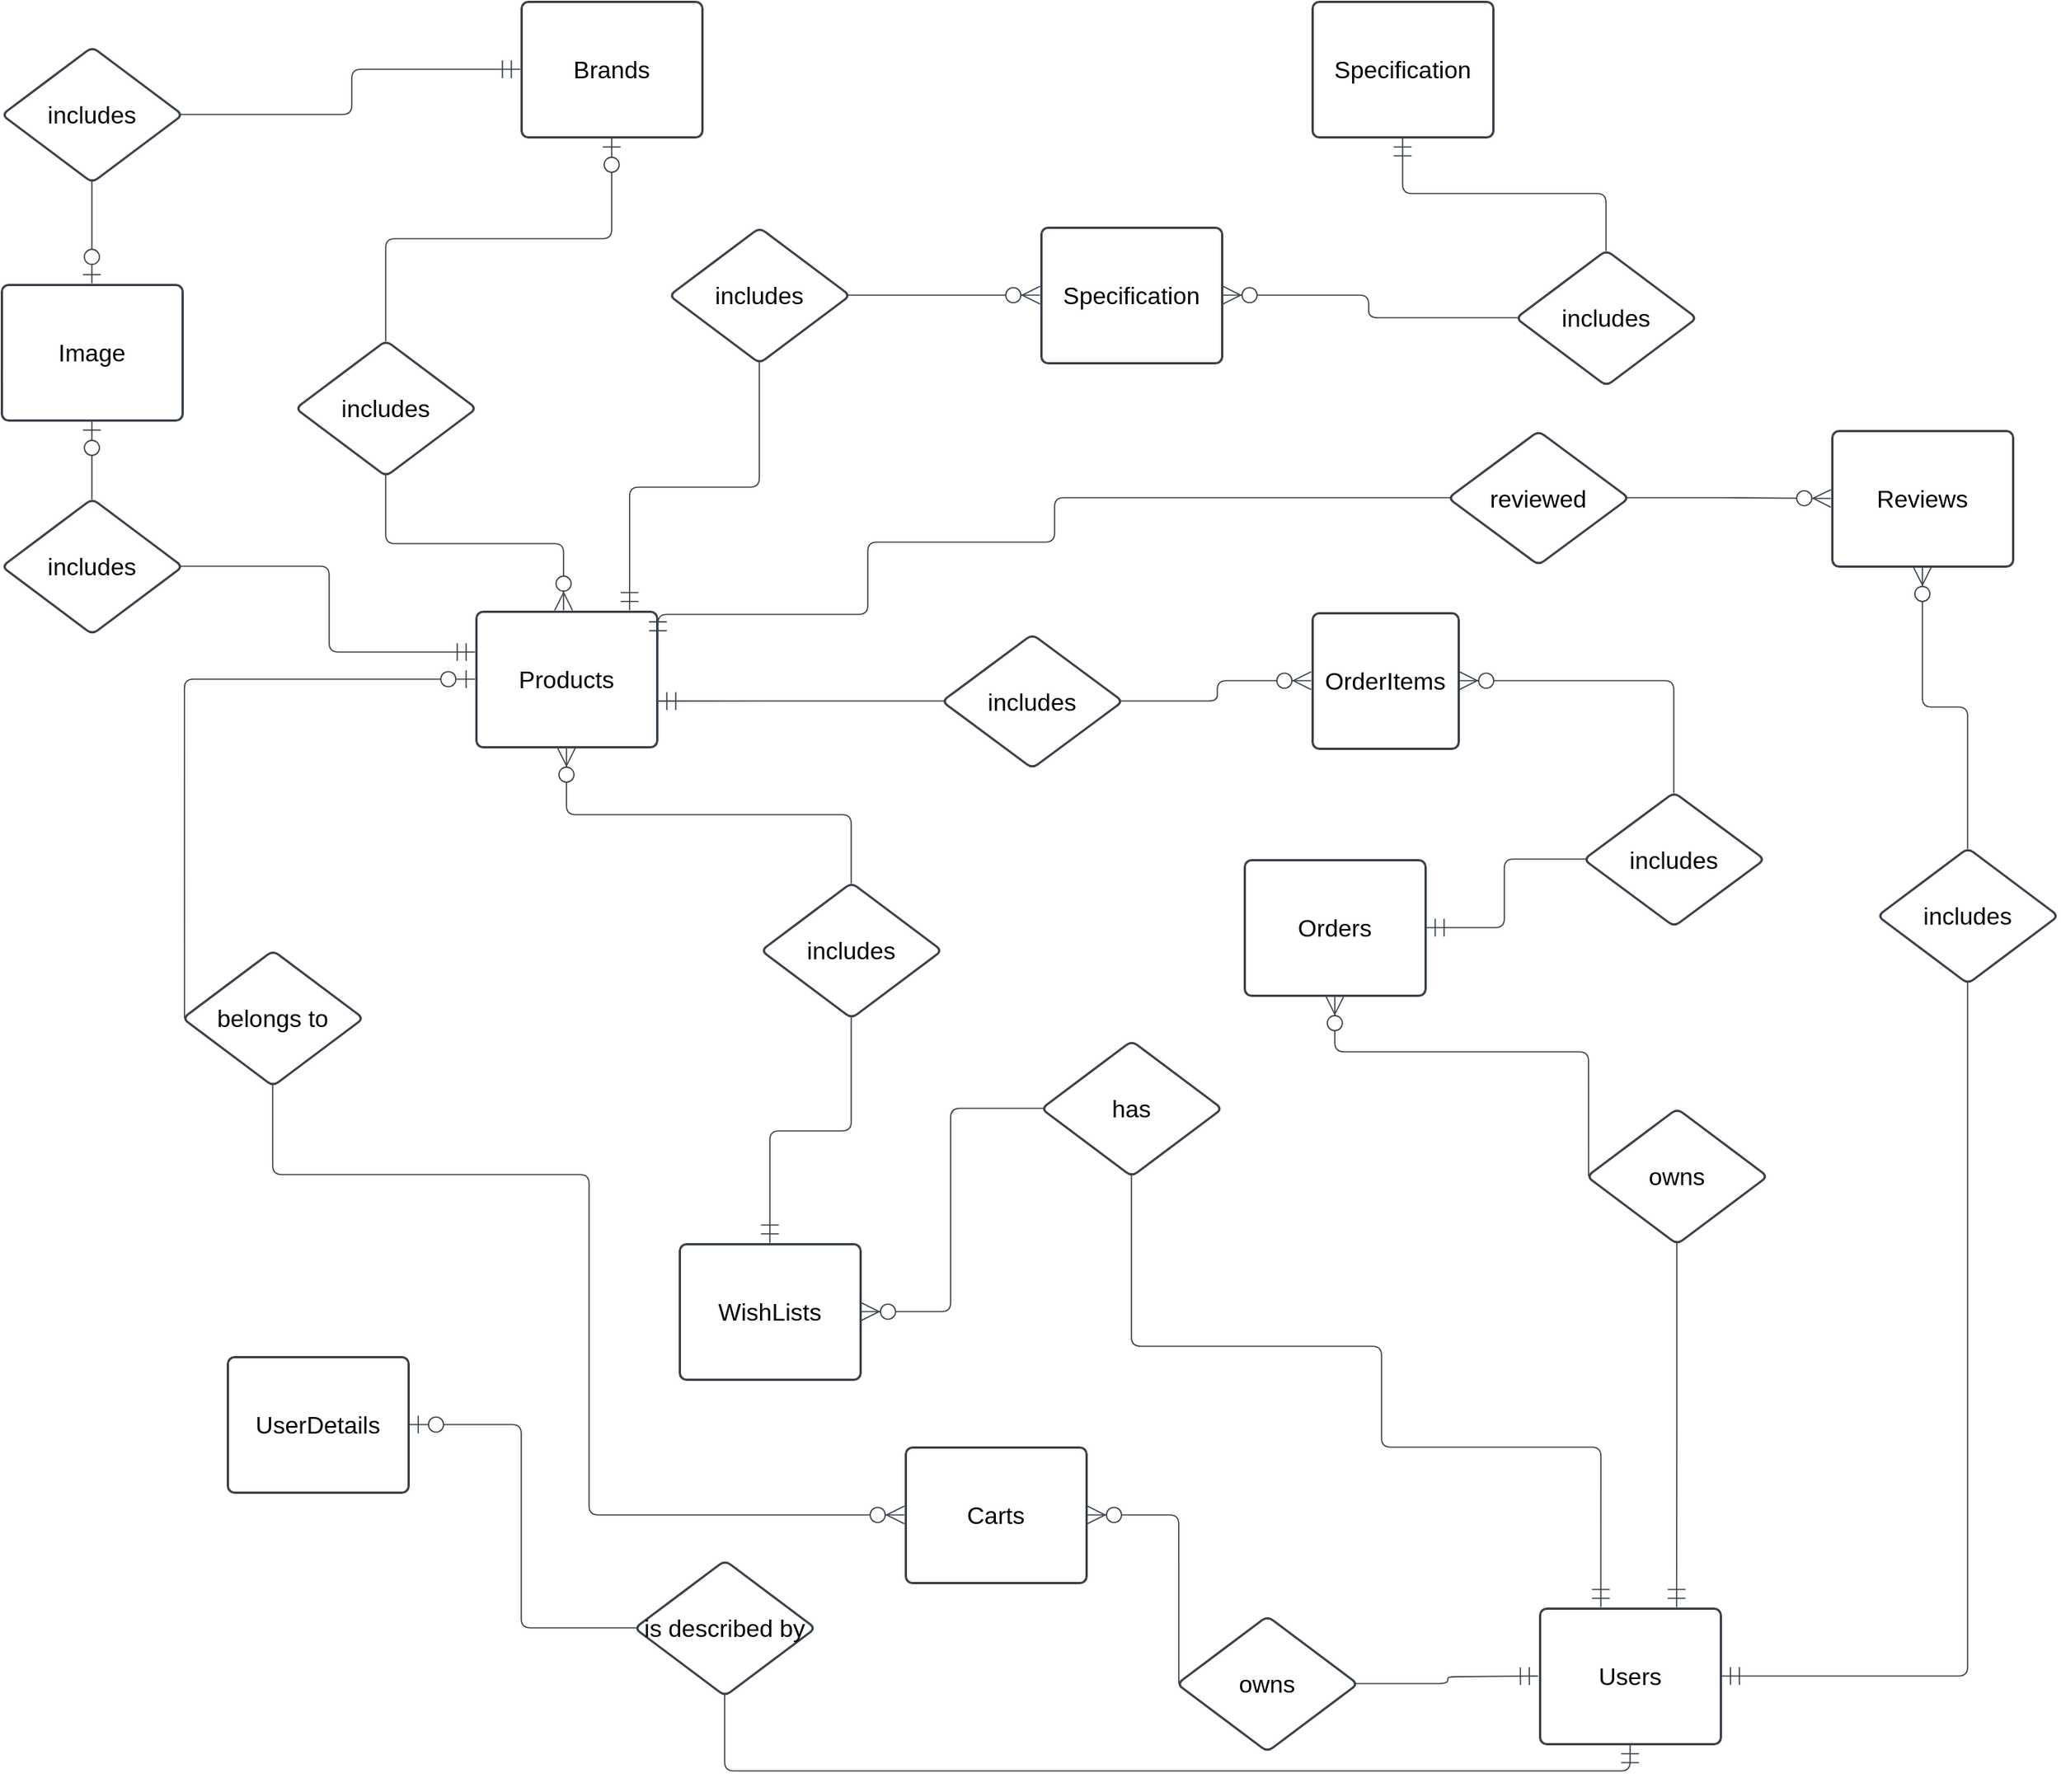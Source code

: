 <mxfile version="26.0.6">
  <diagram name="Trang-1" id="XQdqIy_Ii2VtcPe-bcGf">
    <mxGraphModel grid="1" page="1" gridSize="10" guides="1" tooltips="1" connect="1" arrows="1" fold="1" pageScale="1" pageWidth="827" pageHeight="1169" math="0" shadow="0">
      <root>
        <mxCell id="0" />
        <mxCell id="1" parent="0" />
        <mxCell id="ur4U71ogfsu68rxqsveW-58" value="Brands" style="html=1;overflow=block;blockSpacing=1;whiteSpace=wrap;fontSize=16;spacing=3.8;strokeColor=#3a414a;strokeOpacity=100;fillOpacity=100;rounded=1;absoluteArcSize=1;arcSize=9;fillColor=#ffffff;strokeWidth=1.5;lucidId=9M1G2j_-4oaN;" vertex="1" parent="1">
          <mxGeometry x="-705" y="-510" width="120" height="90" as="geometry" />
        </mxCell>
        <mxCell id="ur4U71ogfsu68rxqsveW-59" value="Carts" style="html=1;overflow=block;blockSpacing=1;whiteSpace=wrap;fontSize=16;spacing=3.8;strokeColor=#3a414a;strokeOpacity=100;fillOpacity=100;rounded=1;absoluteArcSize=1;arcSize=9;fillColor=#ffffff;strokeWidth=1.5;lucidId=O_1GMYYq6Keq;" vertex="1" parent="1">
          <mxGeometry x="-450" y="450" width="120" height="90" as="geometry" />
        </mxCell>
        <mxCell id="ur4U71ogfsu68rxqsveW-60" value="OrderItems" style="html=1;overflow=block;blockSpacing=1;whiteSpace=wrap;fontSize=16;spacing=3.8;strokeColor=#3a414a;strokeOpacity=100;fillOpacity=100;rounded=1;absoluteArcSize=1;arcSize=9;fillColor=#ffffff;strokeWidth=1.5;lucidId=P_1GW~-r8sfG;" vertex="1" parent="1">
          <mxGeometry x="-180" y="-104" width="97" height="90" as="geometry" />
        </mxCell>
        <mxCell id="ur4U71ogfsu68rxqsveW-61" value="Orders" style="html=1;overflow=block;blockSpacing=1;whiteSpace=wrap;fontSize=16;spacing=3.8;strokeColor=#3a414a;strokeOpacity=100;fillOpacity=100;rounded=1;absoluteArcSize=1;arcSize=9;fillColor=#ffffff;strokeWidth=1.5;lucidId=3a2GgFpeDb6h;" vertex="1" parent="1">
          <mxGeometry x="-225" y="60" width="120" height="90" as="geometry" />
        </mxCell>
        <mxCell id="ur4U71ogfsu68rxqsveW-62" value="Products" style="html=1;overflow=block;blockSpacing=1;whiteSpace=wrap;fontSize=16;spacing=3.8;strokeColor=#3a414a;strokeOpacity=100;fillOpacity=100;rounded=1;absoluteArcSize=1;arcSize=9;fillColor=#ffffff;strokeWidth=1.5;lucidId=tb2GtIzI5HAb;" vertex="1" parent="1">
          <mxGeometry x="-735" y="-105" width="120" height="90" as="geometry" />
        </mxCell>
        <mxCell id="ur4U71ogfsu68rxqsveW-63" value="Reviews" style="html=1;overflow=block;blockSpacing=1;whiteSpace=wrap;fontSize=16;spacing=3.8;strokeColor=#3a414a;strokeOpacity=100;fillOpacity=100;rounded=1;absoluteArcSize=1;arcSize=9;fillColor=#ffffff;strokeWidth=1.5;lucidId=vb2Gf.Oj8gSa;" vertex="1" parent="1">
          <mxGeometry x="165" y="-225" width="120" height="90" as="geometry" />
        </mxCell>
        <mxCell id="ur4U71ogfsu68rxqsveW-64" value="UserDetails" style="html=1;overflow=block;blockSpacing=1;whiteSpace=wrap;fontSize=16;spacing=3.8;strokeColor=#3a414a;strokeOpacity=100;fillOpacity=100;rounded=1;absoluteArcSize=1;arcSize=9;fillColor=#ffffff;strokeWidth=1.5;lucidId=wb2GlXbQuMnN;" vertex="1" parent="1">
          <mxGeometry x="-900" y="390" width="120" height="90" as="geometry" />
        </mxCell>
        <mxCell id="ur4U71ogfsu68rxqsveW-65" value="Users" style="html=1;overflow=block;blockSpacing=1;whiteSpace=wrap;fontSize=16;spacing=3.8;strokeColor=#3a414a;strokeOpacity=100;fillOpacity=100;rounded=1;absoluteArcSize=1;arcSize=9;fillColor=#ffffff;strokeWidth=1.5;lucidId=xb2G2X16ZH_h;" vertex="1" parent="1">
          <mxGeometry x="-29" y="557" width="120" height="90" as="geometry" />
        </mxCell>
        <mxCell id="ur4U71ogfsu68rxqsveW-66" value="" style="html=1;jettySize=18;whiteSpace=wrap;fontSize=13;strokeColor=#3a414a;strokeOpacity=100;strokeWidth=0.8;rounded=1;arcSize=12;edgeStyle=orthogonalEdgeStyle;startArrow=ERmandOne;startSize=10;endArrow=none;exitX=0.338;exitY=-0.008;exitPerimeter=0;entryX=0.5;entryY=0.992;entryPerimeter=0;lucidId=oi2G0pYP8pTq;" edge="1" parent="1" source="ur4U71ogfsu68rxqsveW-65" target="ur4U71ogfsu68rxqsveW-76">
          <mxGeometry width="100" height="100" relative="1" as="geometry">
            <Array as="points">
              <mxPoint x="12" y="450" />
              <mxPoint x="-134" y="450" />
              <mxPoint x="-134" y="383" />
              <mxPoint x="-300" y="383" />
            </Array>
          </mxGeometry>
        </mxCell>
        <mxCell id="ur4U71ogfsu68rxqsveW-67" value="" style="html=1;jettySize=18;whiteSpace=wrap;fontSize=13;strokeColor=#3a414a;strokeOpacity=100;strokeWidth=0.8;rounded=1;arcSize=12;edgeStyle=orthogonalEdgeStyle;startArrow=ERzeroToOne;startSize=10;endArrow=none;exitX=0.5;exitY=1.008;exitPerimeter=0;entryX=0.5;entryY=0.008;entryPerimeter=0;lucidId=ng2Gs0EKxtt8;" edge="1" parent="1" source="ur4U71ogfsu68rxqsveW-58" target="ur4U71ogfsu68rxqsveW-69">
          <mxGeometry width="100" height="100" relative="1" as="geometry">
            <Array as="points" />
          </mxGeometry>
        </mxCell>
        <mxCell id="ur4U71ogfsu68rxqsveW-68" value="" style="html=1;jettySize=18;whiteSpace=wrap;fontSize=13;strokeColor=#3a414a;strokeOpacity=100;strokeWidth=0.8;rounded=1;arcSize=12;edgeStyle=orthogonalEdgeStyle;startArrow=none;endArrow=ERzeroToMany;endSize=10;exitX=0.5;exitY=0.992;exitPerimeter=0;entryX=0.484;entryY=-0.008;entryPerimeter=0;lucidId=5h2GLadyW~I.;" edge="1" parent="1" source="ur4U71ogfsu68rxqsveW-69" target="ur4U71ogfsu68rxqsveW-62">
          <mxGeometry width="100" height="100" relative="1" as="geometry">
            <Array as="points" />
          </mxGeometry>
        </mxCell>
        <mxCell id="ur4U71ogfsu68rxqsveW-69" value="includes" style="html=1;overflow=block;blockSpacing=1;whiteSpace=wrap;rhombus;fontSize=16;spacing=3.8;strokeColor=#3a414a;strokeOpacity=100;fillOpacity=100;rounded=1;absoluteArcSize=1;arcSize=9;fillColor=#ffffff;strokeWidth=1.5;lucidId=oh2G3kSfdZCb;" vertex="1" parent="1">
          <mxGeometry x="-855" y="-285" width="120" height="90" as="geometry" />
        </mxCell>
        <mxCell id="ur4U71ogfsu68rxqsveW-70" value="" style="html=1;jettySize=18;whiteSpace=wrap;fontSize=13;strokeColor=#3a414a;strokeOpacity=100;strokeWidth=0.8;rounded=1;arcSize=12;edgeStyle=orthogonalEdgeStyle;startArrow=ERmandOne;startSize=10;endArrow=none;exitX=0.5;exitY=1.008;exitPerimeter=0;entryX=0.5;entryY=0.992;entryPerimeter=0;lucidId=hi2GQ6kUt~HE;" edge="1" parent="1" source="ur4U71ogfsu68rxqsveW-65" target="ur4U71ogfsu68rxqsveW-71">
          <mxGeometry width="100" height="100" relative="1" as="geometry">
            <Array as="points" />
          </mxGeometry>
        </mxCell>
        <mxCell id="ur4U71ogfsu68rxqsveW-71" value="is described by" style="html=1;overflow=block;blockSpacing=1;whiteSpace=wrap;rhombus;fontSize=16;spacing=3.8;strokeColor=#3a414a;strokeOpacity=100;fillOpacity=100;rounded=1;absoluteArcSize=1;arcSize=9;fillColor=#ffffff;strokeWidth=1.5;lucidId=hi2GnF-8U2vz;" vertex="1" parent="1">
          <mxGeometry x="-630" y="525" width="120" height="90" as="geometry" />
        </mxCell>
        <mxCell id="ur4U71ogfsu68rxqsveW-72" value="" style="html=1;jettySize=18;whiteSpace=wrap;fontSize=13;strokeColor=#3a414a;strokeOpacity=100;strokeWidth=0.8;rounded=1;arcSize=12;edgeStyle=orthogonalEdgeStyle;startArrow=none;endArrow=ERzeroToOne;endSize=10;exitX=0.012;exitY=0.5;exitPerimeter=0;entryX=1.006;entryY=0.5;entryPerimeter=0;lucidId=hi2GvbS9eLZE;" edge="1" parent="1" source="ur4U71ogfsu68rxqsveW-71" target="ur4U71ogfsu68rxqsveW-64">
          <mxGeometry width="100" height="100" relative="1" as="geometry">
            <Array as="points" />
          </mxGeometry>
        </mxCell>
        <mxCell id="ur4U71ogfsu68rxqsveW-73" value="" style="html=1;jettySize=18;whiteSpace=wrap;fontSize=13;strokeColor=#3a414a;strokeOpacity=100;strokeWidth=0.8;rounded=1;arcSize=12;edgeStyle=orthogonalEdgeStyle;startArrow=ERmandOne;startSize=10;endArrow=none;exitX=0.5;exitY=-0.008;exitPerimeter=0;entryX=0.5;entryY=0.992;entryPerimeter=0;lucidId=ni2GPuucHJcd;" edge="1" parent="1" source="ur4U71ogfsu68rxqsveW-82" target="ur4U71ogfsu68rxqsveW-74">
          <mxGeometry width="100" height="100" relative="1" as="geometry">
            <Array as="points" />
          </mxGeometry>
        </mxCell>
        <mxCell id="ur4U71ogfsu68rxqsveW-74" value="includes" style="html=1;overflow=block;blockSpacing=1;whiteSpace=wrap;rhombus;fontSize=16;spacing=3.8;strokeColor=#3a414a;strokeOpacity=100;fillOpacity=100;rounded=1;absoluteArcSize=1;arcSize=9;fillColor=#ffffff;strokeWidth=1.5;lucidId=ni2Gqqq3~ZEc;" vertex="1" parent="1">
          <mxGeometry x="-546" y="75" width="120" height="90" as="geometry" />
        </mxCell>
        <mxCell id="ur4U71ogfsu68rxqsveW-75" value="" style="html=1;jettySize=18;whiteSpace=wrap;fontSize=13;strokeColor=#3a414a;strokeOpacity=100;strokeWidth=0.8;rounded=1;arcSize=12;edgeStyle=orthogonalEdgeStyle;startArrow=none;endArrow=ERzeroToMany;endSize=10;exitX=0.5;exitY=0.008;exitPerimeter=0;entryX=0.5;entryY=1.008;entryPerimeter=0;lucidId=ni2GrmFHbsY0;" edge="1" parent="1" source="ur4U71ogfsu68rxqsveW-74" target="ur4U71ogfsu68rxqsveW-62">
          <mxGeometry width="100" height="100" relative="1" as="geometry">
            <Array as="points" />
          </mxGeometry>
        </mxCell>
        <mxCell id="ur4U71ogfsu68rxqsveW-76" value="has" style="html=1;overflow=block;blockSpacing=1;whiteSpace=wrap;rhombus;fontSize=16;spacing=3.8;strokeColor=#3a414a;strokeOpacity=100;fillOpacity=100;rounded=1;absoluteArcSize=1;arcSize=9;fillColor=#ffffff;strokeWidth=1.5;lucidId=oi2GwbEL2S_6;" vertex="1" parent="1">
          <mxGeometry x="-360" y="180" width="120" height="90" as="geometry" />
        </mxCell>
        <mxCell id="ur4U71ogfsu68rxqsveW-77" value="" style="html=1;jettySize=18;whiteSpace=wrap;fontSize=13;strokeColor=#3a414a;strokeOpacity=100;strokeWidth=0.8;rounded=1;arcSize=12;edgeStyle=orthogonalEdgeStyle;startArrow=none;endArrow=ERzeroToMany;endSize=10;exitX=0.012;exitY=0.5;exitPerimeter=0;entryX=1.006;entryY=0.5;entryPerimeter=0;lucidId=oi2GexU_FV.N;" edge="1" parent="1" source="ur4U71ogfsu68rxqsveW-76" target="ur4U71ogfsu68rxqsveW-82">
          <mxGeometry width="100" height="100" relative="1" as="geometry">
            <Array as="points" />
          </mxGeometry>
        </mxCell>
        <mxCell id="ur4U71ogfsu68rxqsveW-78" value="" style="html=1;jettySize=18;whiteSpace=wrap;fontSize=13;strokeColor=#3a414a;strokeOpacity=100;strokeWidth=0.8;rounded=1;arcSize=12;edgeStyle=orthogonalEdgeStyle;startArrow=ERzeroToMany;startSize=10;endArrow=none;exitX=1.006;exitY=0.5;exitPerimeter=0;entryX=0.012;entryY=0.5;entryPerimeter=0;lucidId=pi2GMT0LZZQw;" edge="1" parent="1" source="ur4U71ogfsu68rxqsveW-59" target="ur4U71ogfsu68rxqsveW-79">
          <mxGeometry width="100" height="100" relative="1" as="geometry">
            <Array as="points" />
          </mxGeometry>
        </mxCell>
        <mxCell id="ur4U71ogfsu68rxqsveW-79" value="owns" style="html=1;overflow=block;blockSpacing=1;whiteSpace=wrap;rhombus;fontSize=16;spacing=3.8;strokeColor=#3a414a;strokeOpacity=100;fillOpacity=100;rounded=1;absoluteArcSize=1;arcSize=9;fillColor=#ffffff;strokeWidth=1.5;lucidId=pi2GOj0l8v0q;" vertex="1" parent="1">
          <mxGeometry x="-270" y="562" width="120" height="90" as="geometry" />
        </mxCell>
        <mxCell id="ur4U71ogfsu68rxqsveW-80" value="" style="html=1;jettySize=18;whiteSpace=wrap;fontSize=13;strokeColor=#3a414a;strokeOpacity=100;strokeWidth=0.8;rounded=1;arcSize=12;edgeStyle=orthogonalEdgeStyle;startArrow=none;endArrow=ERmandOne;endSize=10;exitX=0.988;exitY=0.5;exitPerimeter=0;lucidId=pi2GaqRgBuWr;" edge="1" parent="1" source="ur4U71ogfsu68rxqsveW-79">
          <mxGeometry width="100" height="100" relative="1" as="geometry">
            <Array as="points" />
            <mxPoint x="-30" y="602" as="targetPoint" />
          </mxGeometry>
        </mxCell>
        <mxCell id="ur4U71ogfsu68rxqsveW-81" value="" style="html=1;jettySize=18;whiteSpace=wrap;fontSize=13;strokeColor=#3a414a;strokeOpacity=100;strokeWidth=0.8;rounded=1;arcSize=12;edgeStyle=orthogonalEdgeStyle;startArrow=ERzeroToOne;startSize=10;endArrow=none;exitX=-0.006;exitY=0.5;exitPerimeter=0;entryX=0.012;entryY=0.5;entryPerimeter=0;lucidId=qi2GwmqahEVs;" edge="1" parent="1" source="ur4U71ogfsu68rxqsveW-62" target="ur4U71ogfsu68rxqsveW-83">
          <mxGeometry width="100" height="100" relative="1" as="geometry">
            <Array as="points" />
          </mxGeometry>
        </mxCell>
        <mxCell id="ur4U71ogfsu68rxqsveW-82" value="WishLists" style="html=1;overflow=block;blockSpacing=1;whiteSpace=wrap;fontSize=16;spacing=3.8;strokeColor=#3a414a;strokeOpacity=100;fillOpacity=100;rounded=1;absoluteArcSize=1;arcSize=9;fillColor=#ffffff;strokeWidth=1.5;lucidId=3b2GlfvRP0fb;" vertex="1" parent="1">
          <mxGeometry x="-600" y="315" width="120" height="90" as="geometry" />
        </mxCell>
        <mxCell id="ur4U71ogfsu68rxqsveW-83" value="belongs to" style="html=1;overflow=block;blockSpacing=1;whiteSpace=wrap;rhombus;fontSize=16;spacing=3.8;strokeColor=#3a414a;strokeOpacity=100;fillOpacity=100;rounded=1;absoluteArcSize=1;arcSize=9;fillColor=#ffffff;strokeWidth=1.5;lucidId=qi2GgW22miSL;" vertex="1" parent="1">
          <mxGeometry x="-930" y="120" width="120" height="90" as="geometry" />
        </mxCell>
        <mxCell id="ur4U71ogfsu68rxqsveW-84" value="" style="html=1;jettySize=18;whiteSpace=wrap;fontSize=13;strokeColor=#3a414a;strokeOpacity=100;strokeWidth=0.8;rounded=1;arcSize=12;edgeStyle=orthogonalEdgeStyle;startArrow=none;endArrow=ERzeroToMany;endSize=10;exitX=0.5;exitY=0.992;exitPerimeter=0;entryX=-0.006;entryY=0.5;entryPerimeter=0;lucidId=qi2G.~qMDL82;" edge="1" parent="1" source="ur4U71ogfsu68rxqsveW-83" target="ur4U71ogfsu68rxqsveW-59">
          <mxGeometry width="100" height="100" relative="1" as="geometry">
            <Array as="points">
              <mxPoint x="-870" y="269" />
              <mxPoint x="-660" y="269" />
              <mxPoint x="-660" y="495" />
            </Array>
          </mxGeometry>
        </mxCell>
        <mxCell id="ur4U71ogfsu68rxqsveW-85" value="" style="html=1;jettySize=18;whiteSpace=wrap;fontSize=13;strokeColor=#3a414a;strokeOpacity=100;strokeWidth=0.8;rounded=1;arcSize=12;edgeStyle=orthogonalEdgeStyle;startArrow=ERzeroToMany;startSize=10;endArrow=none;exitX=0.5;exitY=1.008;exitPerimeter=0;entryX=0.012;entryY=0.5;entryPerimeter=0;lucidId=si2GqEHq1oyd;" edge="1" parent="1" source="ur4U71ogfsu68rxqsveW-61" target="ur4U71ogfsu68rxqsveW-99">
          <mxGeometry width="100" height="100" relative="1" as="geometry">
            <Array as="points" />
          </mxGeometry>
        </mxCell>
        <mxCell id="ur4U71ogfsu68rxqsveW-86" value="" style="html=1;jettySize=18;whiteSpace=wrap;fontSize=13;strokeColor=#3a414a;strokeOpacity=100;strokeWidth=0.8;rounded=1;arcSize=12;edgeStyle=orthogonalEdgeStyle;startArrow=none;endArrow=ERmandOne;endSize=10;exitX=0.5;exitY=0.992;exitPerimeter=0;entryX=0.757;entryY=-0.008;entryPerimeter=0;lucidId=si2G1hKIzcOR;" edge="1" parent="1" source="ur4U71ogfsu68rxqsveW-99" target="ur4U71ogfsu68rxqsveW-65">
          <mxGeometry width="100" height="100" relative="1" as="geometry">
            <Array as="points" />
          </mxGeometry>
        </mxCell>
        <mxCell id="ur4U71ogfsu68rxqsveW-87" value="" style="html=1;jettySize=18;whiteSpace=wrap;fontSize=13;strokeColor=#3a414a;strokeOpacity=100;strokeWidth=0.8;rounded=1;arcSize=12;edgeStyle=orthogonalEdgeStyle;startArrow=ERmandOne;startSize=10;endArrow=none;exitX=1.006;exitY=0.5;exitPerimeter=0;entryX=0.013;entryY=0.5;entryPerimeter=0;lucidId=pu2Gc9cdfkq_;" edge="1" parent="1" source="ur4U71ogfsu68rxqsveW-61" target="ur4U71ogfsu68rxqsveW-88">
          <mxGeometry width="100" height="100" relative="1" as="geometry">
            <Array as="points" />
          </mxGeometry>
        </mxCell>
        <mxCell id="ur4U71ogfsu68rxqsveW-88" value="includes" style="html=1;overflow=block;blockSpacing=1;whiteSpace=wrap;rhombus;fontSize=16;spacing=3.8;strokeColor=#3a414a;strokeOpacity=100;fillOpacity=100;rounded=1;absoluteArcSize=1;arcSize=9;fillColor=#ffffff;strokeWidth=1.5;lucidId=pu2G_U2ZGHGi;" vertex="1" parent="1">
          <mxGeometry y="15" width="120" height="89" as="geometry" />
        </mxCell>
        <mxCell id="ur4U71ogfsu68rxqsveW-89" value="" style="html=1;jettySize=18;whiteSpace=wrap;fontSize=13;strokeColor=#3a414a;strokeOpacity=100;strokeWidth=0.8;rounded=1;arcSize=12;edgeStyle=orthogonalEdgeStyle;startArrow=none;endArrow=ERzeroToMany;endSize=10;exitX=0.5;exitY=0.008;exitPerimeter=0;entryX=1.008;entryY=0.5;entryPerimeter=0;lucidId=pu2Gcjf_ZM4h;" edge="1" parent="1" source="ur4U71ogfsu68rxqsveW-88" target="ur4U71ogfsu68rxqsveW-60">
          <mxGeometry width="100" height="100" relative="1" as="geometry">
            <Array as="points" />
          </mxGeometry>
        </mxCell>
        <mxCell id="ur4U71ogfsu68rxqsveW-90" value="" style="html=1;jettySize=18;whiteSpace=wrap;fontSize=13;strokeColor=#3a414a;strokeOpacity=100;strokeWidth=0.8;rounded=1;arcSize=12;edgeStyle=orthogonalEdgeStyle;startArrow=ERzeroToMany;startSize=10;endArrow=none;exitX=0.5;exitY=1.008;exitPerimeter=0;entryX=0.5;entryY=0.008;entryPerimeter=0;lucidId=yC2G6BUAFumd;" edge="1" parent="1" source="ur4U71ogfsu68rxqsveW-63" target="ur4U71ogfsu68rxqsveW-97">
          <mxGeometry width="100" height="100" relative="1" as="geometry">
            <Array as="points" />
          </mxGeometry>
        </mxCell>
        <mxCell id="ur4U71ogfsu68rxqsveW-91" value="" style="html=1;jettySize=18;whiteSpace=wrap;fontSize=13;strokeColor=#3a414a;strokeOpacity=100;strokeWidth=0.8;rounded=1;arcSize=12;edgeStyle=orthogonalEdgeStyle;startArrow=ERzeroToMany;startSize=10;endArrow=none;exitX=-0.008;exitY=0.5;exitPerimeter=0;entryX=0.987;entryY=0.5;entryPerimeter=0;lucidId=8y2GP5MLvaRe;" edge="1" parent="1" source="ur4U71ogfsu68rxqsveW-60" target="ur4U71ogfsu68rxqsveW-92">
          <mxGeometry width="100" height="100" relative="1" as="geometry">
            <Array as="points" />
          </mxGeometry>
        </mxCell>
        <mxCell id="ur4U71ogfsu68rxqsveW-92" value="includes" style="html=1;overflow=block;blockSpacing=1;whiteSpace=wrap;rhombus;fontSize=16;spacing=3.8;strokeColor=#3a414a;strokeOpacity=100;fillOpacity=100;rounded=1;absoluteArcSize=1;arcSize=9;fillColor=#ffffff;strokeWidth=1.5;lucidId=8y2GroqnYHOq;" vertex="1" parent="1">
          <mxGeometry x="-426" y="-90" width="120" height="89" as="geometry" />
        </mxCell>
        <mxCell id="ur4U71ogfsu68rxqsveW-93" value="" style="html=1;jettySize=18;whiteSpace=wrap;fontSize=13;strokeColor=#3a414a;strokeOpacity=100;strokeWidth=0.8;rounded=1;arcSize=12;edgeStyle=orthogonalEdgeStyle;startArrow=none;endArrow=ERmandOne;endSize=10;exitX=0.013;exitY=0.5;exitPerimeter=0;entryX=1.006;entryY=0.662;entryPerimeter=0;lucidId=8y2Go9KrDeur;" edge="1" parent="1" source="ur4U71ogfsu68rxqsveW-92" target="ur4U71ogfsu68rxqsveW-62">
          <mxGeometry width="100" height="100" relative="1" as="geometry">
            <Array as="points" />
          </mxGeometry>
        </mxCell>
        <mxCell id="ur4U71ogfsu68rxqsveW-94" value="" style="html=1;jettySize=18;whiteSpace=wrap;fontSize=13;strokeColor=#3a414a;strokeOpacity=100;strokeWidth=0.8;rounded=1;arcSize=12;edgeStyle=orthogonalEdgeStyle;startArrow=ERmandOne;startSize=10;endArrow=none;exitX=1.006;exitY=0.208;exitPerimeter=0;entryX=0.013;entryY=0.5;entryPerimeter=0;lucidId=Nz2GDvt8FVAl;" edge="1" parent="1" source="ur4U71ogfsu68rxqsveW-62" target="ur4U71ogfsu68rxqsveW-95">
          <mxGeometry width="100" height="100" relative="1" as="geometry">
            <Array as="points">
              <mxPoint x="-475" y="-103" />
              <mxPoint x="-475" y="-151" />
              <mxPoint x="-351" y="-151" />
              <mxPoint x="-351" y="-180" />
            </Array>
          </mxGeometry>
        </mxCell>
        <mxCell id="ur4U71ogfsu68rxqsveW-95" value="reviewed" style="html=1;overflow=block;blockSpacing=1;whiteSpace=wrap;rhombus;fontSize=16;spacing=3.8;strokeColor=#3a414a;strokeOpacity=100;fillOpacity=100;rounded=1;absoluteArcSize=1;arcSize=9;fillColor=#ffffff;strokeWidth=1.5;lucidId=Nz2Gy_YnjooS;" vertex="1" parent="1">
          <mxGeometry x="-90" y="-225" width="120" height="89" as="geometry" />
        </mxCell>
        <mxCell id="ur4U71ogfsu68rxqsveW-96" value="" style="html=1;jettySize=18;whiteSpace=wrap;fontSize=13;strokeColor=#3a414a;strokeOpacity=100;strokeWidth=0.8;rounded=1;arcSize=12;edgeStyle=orthogonalEdgeStyle;startArrow=none;endArrow=ERzeroToMany;endSize=10;exitX=0.987;exitY=0.5;exitPerimeter=0;entryX=-0.006;entryY=0.5;entryPerimeter=0;lucidId=Nz2Gv-293~Yu;" edge="1" parent="1" source="ur4U71ogfsu68rxqsveW-95" target="ur4U71ogfsu68rxqsveW-63">
          <mxGeometry width="100" height="100" relative="1" as="geometry">
            <Array as="points" />
          </mxGeometry>
        </mxCell>
        <mxCell id="ur4U71ogfsu68rxqsveW-97" value="includes" style="html=1;overflow=block;blockSpacing=1;whiteSpace=wrap;rhombus;fontSize=16;spacing=3.8;strokeColor=#3a414a;strokeOpacity=100;fillOpacity=100;rounded=1;absoluteArcSize=1;arcSize=9;fillColor=#ffffff;strokeWidth=1.5;lucidId=yC2GFTzso54J;" vertex="1" parent="1">
          <mxGeometry x="195" y="52" width="120" height="90" as="geometry" />
        </mxCell>
        <mxCell id="ur4U71ogfsu68rxqsveW-98" value="" style="html=1;jettySize=18;whiteSpace=wrap;fontSize=13;strokeColor=#3a414a;strokeOpacity=100;strokeWidth=0.8;rounded=1;arcSize=12;edgeStyle=orthogonalEdgeStyle;startArrow=none;endArrow=ERmandOne;endSize=10;exitX=0.5;exitY=0.992;exitPerimeter=0;entryX=1.006;entryY=0.5;entryPerimeter=0;lucidId=yC2GHAlLL5TK;" edge="1" parent="1" source="ur4U71ogfsu68rxqsveW-97" target="ur4U71ogfsu68rxqsveW-65">
          <mxGeometry width="100" height="100" relative="1" as="geometry">
            <Array as="points" />
          </mxGeometry>
        </mxCell>
        <mxCell id="ur4U71ogfsu68rxqsveW-99" value="owns" style="html=1;overflow=block;blockSpacing=1;whiteSpace=wrap;rhombus;fontSize=16;spacing=3.8;strokeColor=#3a414a;strokeOpacity=100;fillOpacity=100;rounded=1;absoluteArcSize=1;arcSize=9;fillColor=#ffffff;strokeWidth=1.5;lucidId=si2G4yKpe5Tm;" vertex="1" parent="1">
          <mxGeometry x="2" y="225" width="120" height="90" as="geometry" />
        </mxCell>
        <mxCell id="ur4U71ogfsu68rxqsveW-100" value="Specification" style="html=1;overflow=block;blockSpacing=1;whiteSpace=wrap;fontSize=16;align=center;spacing=3.8;strokeColor=#3a414a;strokeOpacity=100;fillOpacity=100;rounded=1;absoluteArcSize=1;arcSize=9;fillColor=#ffffff;strokeWidth=1.5;lucidId=4C-GjPSn6GX4;" vertex="1" parent="1">
          <mxGeometry x="-360" y="-360" width="120" height="90" as="geometry" />
        </mxCell>
        <mxCell id="ur4U71ogfsu68rxqsveW-101" value="" style="html=1;jettySize=18;whiteSpace=wrap;fontSize=13;strokeColor=#3a414a;strokeOpacity=100;strokeWidth=0.8;rounded=1;arcSize=12;edgeStyle=orthogonalEdgeStyle;startArrow=ERmandOne;startSize=10;endArrow=none;exitX=0.849;exitY=-0.008;exitPerimeter=0;entryX=0.5;entryY=0.992;entryPerimeter=0;lucidId=4C-GG2cKgagm;" edge="1" parent="1" source="ur4U71ogfsu68rxqsveW-62" target="ur4U71ogfsu68rxqsveW-102">
          <mxGeometry width="100" height="100" relative="1" as="geometry">
            <Array as="points" />
          </mxGeometry>
        </mxCell>
        <mxCell id="ur4U71ogfsu68rxqsveW-102" value="includes" style="html=1;overflow=block;blockSpacing=1;whiteSpace=wrap;rhombus;fontSize=16;spacing=3.8;strokeColor=#3a414a;strokeOpacity=100;fillOpacity=100;rounded=1;absoluteArcSize=1;arcSize=9;fillColor=#ffffff;strokeWidth=1.5;lucidId=4C-GeeUjoJaN;" vertex="1" parent="1">
          <mxGeometry x="-607" y="-360" width="120" height="90" as="geometry" />
        </mxCell>
        <mxCell id="ur4U71ogfsu68rxqsveW-103" value="" style="html=1;jettySize=18;whiteSpace=wrap;fontSize=13;strokeColor=#3a414a;strokeOpacity=100;strokeWidth=0.8;rounded=1;arcSize=12;edgeStyle=orthogonalEdgeStyle;startArrow=none;endArrow=ERzeroToMany;endSize=10;exitX=0.988;exitY=0.5;exitPerimeter=0;entryX=-0.006;entryY=0.5;entryPerimeter=0;lucidId=4C-GH5kkKGlR;" edge="1" parent="1" source="ur4U71ogfsu68rxqsveW-102" target="ur4U71ogfsu68rxqsveW-100">
          <mxGeometry width="100" height="100" relative="1" as="geometry">
            <Array as="points" />
          </mxGeometry>
        </mxCell>
        <mxCell id="ur4U71ogfsu68rxqsveW-104" value="Specification" style="html=1;overflow=block;blockSpacing=1;whiteSpace=wrap;fontSize=16;align=center;spacing=3.8;strokeColor=#3a414a;strokeOpacity=100;fillOpacity=100;rounded=1;absoluteArcSize=1;arcSize=9;fillColor=#ffffff;strokeWidth=1.5;lucidId=q3BHsfusgLkF;" vertex="1" parent="1">
          <mxGeometry x="-180" y="-510" width="120" height="90" as="geometry" />
        </mxCell>
        <mxCell id="ur4U71ogfsu68rxqsveW-105" value="" style="html=1;jettySize=18;whiteSpace=wrap;fontSize=13;strokeColor=#3a414a;strokeOpacity=100;strokeWidth=0.8;rounded=1;arcSize=12;edgeStyle=orthogonalEdgeStyle;startArrow=ERzeroToMany;startSize=10;endArrow=none;exitX=1.006;exitY=0.5;exitPerimeter=0;entryX=0.012;entryY=0.5;entryPerimeter=0;lucidId=q3BHHEy_8mNU;" edge="1" parent="1" source="ur4U71ogfsu68rxqsveW-100" target="ur4U71ogfsu68rxqsveW-106">
          <mxGeometry width="100" height="100" relative="1" as="geometry">
            <Array as="points" />
          </mxGeometry>
        </mxCell>
        <mxCell id="ur4U71ogfsu68rxqsveW-106" value="includes" style="html=1;overflow=block;blockSpacing=1;whiteSpace=wrap;rhombus;fontSize=16;spacing=3.8;strokeColor=#3a414a;strokeOpacity=100;fillOpacity=100;rounded=1;absoluteArcSize=1;arcSize=9;fillColor=#ffffff;strokeWidth=1.5;lucidId=q3BH2v-oVQZ.;" vertex="1" parent="1">
          <mxGeometry x="-45" y="-345" width="120" height="90" as="geometry" />
        </mxCell>
        <mxCell id="ur4U71ogfsu68rxqsveW-107" value="" style="html=1;jettySize=18;whiteSpace=wrap;fontSize=13;strokeColor=#3a414a;strokeOpacity=100;strokeWidth=0.8;rounded=1;arcSize=12;edgeStyle=orthogonalEdgeStyle;startArrow=none;endArrow=ERmandOne;endSize=10;exitX=0.5;exitY=0.008;exitPerimeter=0;entryX=0.5;entryY=1.008;entryPerimeter=0;lucidId=q3BHMB1Mlk4v;" edge="1" parent="1" source="ur4U71ogfsu68rxqsveW-106" target="ur4U71ogfsu68rxqsveW-104">
          <mxGeometry width="100" height="100" relative="1" as="geometry">
            <Array as="points" />
          </mxGeometry>
        </mxCell>
        <mxCell id="ur4U71ogfsu68rxqsveW-108" value="Image" style="html=1;overflow=block;blockSpacing=1;whiteSpace=wrap;fontSize=16;spacing=3.8;strokeColor=#3a414a;strokeOpacity=100;fillOpacity=100;rounded=1;absoluteArcSize=1;arcSize=9;fillColor=#ffffff;strokeWidth=1.5;lucidId=Kv4K5p1oacSP;" vertex="1" parent="1">
          <mxGeometry x="-1050" y="-322" width="120" height="90" as="geometry" />
        </mxCell>
        <mxCell id="ur4U71ogfsu68rxqsveW-109" value="" style="html=1;jettySize=18;whiteSpace=wrap;fontSize=13;strokeColor=#3a414a;strokeOpacity=100;strokeWidth=0.8;rounded=1;arcSize=12;edgeStyle=orthogonalEdgeStyle;startArrow=ERzeroToOne;startSize=10;endArrow=none;exitX=0.5;exitY=1.008;exitPerimeter=0;entryX=0.5;entryY=0.008;entryPerimeter=0;lucidId=Kv4K_ByJ0KkI;" edge="1" parent="1" source="ur4U71ogfsu68rxqsveW-108" target="ur4U71ogfsu68rxqsveW-110">
          <mxGeometry width="100" height="100" relative="1" as="geometry">
            <Array as="points" />
          </mxGeometry>
        </mxCell>
        <mxCell id="ur4U71ogfsu68rxqsveW-110" value="includes" style="html=1;overflow=block;blockSpacing=1;whiteSpace=wrap;rhombus;fontSize=16;spacing=3.8;strokeColor=#3a414a;strokeOpacity=100;fillOpacity=100;rounded=1;absoluteArcSize=1;arcSize=9;fillColor=#ffffff;strokeWidth=1.5;lucidId=Kv4KFYG7CT1o;" vertex="1" parent="1">
          <mxGeometry x="-1050" y="-180" width="120" height="90" as="geometry" />
        </mxCell>
        <mxCell id="ur4U71ogfsu68rxqsveW-111" value="" style="html=1;jettySize=18;whiteSpace=wrap;fontSize=13;strokeColor=#3a414a;strokeOpacity=100;strokeWidth=0.8;rounded=1;arcSize=12;edgeStyle=orthogonalEdgeStyle;startArrow=none;endArrow=ERmandOne;endSize=10;exitX=0.988;exitY=0.5;exitPerimeter=0;entryX=-0.006;entryY=0.3;entryPerimeter=0;lucidId=Qv4KWy2f5VI2;" edge="1" parent="1" source="ur4U71ogfsu68rxqsveW-110" target="ur4U71ogfsu68rxqsveW-62">
          <mxGeometry width="100" height="100" relative="1" as="geometry">
            <Array as="points" />
          </mxGeometry>
        </mxCell>
        <mxCell id="ur4U71ogfsu68rxqsveW-112" value="" style="html=1;jettySize=18;whiteSpace=wrap;fontSize=13;strokeColor=#3a414a;strokeOpacity=100;strokeWidth=0.8;rounded=1;arcSize=12;edgeStyle=orthogonalEdgeStyle;startArrow=ERzeroToOne;startSize=10;endArrow=none;exitX=0.5;exitY=-0.008;exitPerimeter=0;entryX=0.5;entryY=0.992;entryPerimeter=0;lucidId=~w4K6VVyyn4C;" edge="1" parent="1" source="ur4U71ogfsu68rxqsveW-108" target="ur4U71ogfsu68rxqsveW-113">
          <mxGeometry width="100" height="100" relative="1" as="geometry">
            <Array as="points" />
          </mxGeometry>
        </mxCell>
        <mxCell id="ur4U71ogfsu68rxqsveW-113" value="includes" style="html=1;overflow=block;blockSpacing=1;whiteSpace=wrap;rhombus;fontSize=16;spacing=3.8;strokeColor=#3a414a;strokeOpacity=100;fillOpacity=100;rounded=1;absoluteArcSize=1;arcSize=9;fillColor=#ffffff;strokeWidth=1.5;lucidId=~w4KdvuzTzg8;" vertex="1" parent="1">
          <mxGeometry x="-1050" y="-480" width="120" height="90" as="geometry" />
        </mxCell>
        <mxCell id="ur4U71ogfsu68rxqsveW-114" value="" style="html=1;jettySize=18;whiteSpace=wrap;fontSize=13;strokeColor=#3a414a;strokeOpacity=100;strokeWidth=0.8;rounded=1;arcSize=12;edgeStyle=orthogonalEdgeStyle;startArrow=none;endArrow=ERmandOne;endSize=10;exitX=0.988;exitY=0.5;exitPerimeter=0;entryX=-0.006;entryY=0.5;entryPerimeter=0;lucidId=~w4K5s4U419F;" edge="1" parent="1" source="ur4U71ogfsu68rxqsveW-113" target="ur4U71ogfsu68rxqsveW-58">
          <mxGeometry width="100" height="100" relative="1" as="geometry">
            <Array as="points" />
          </mxGeometry>
        </mxCell>
      </root>
    </mxGraphModel>
  </diagram>
</mxfile>
